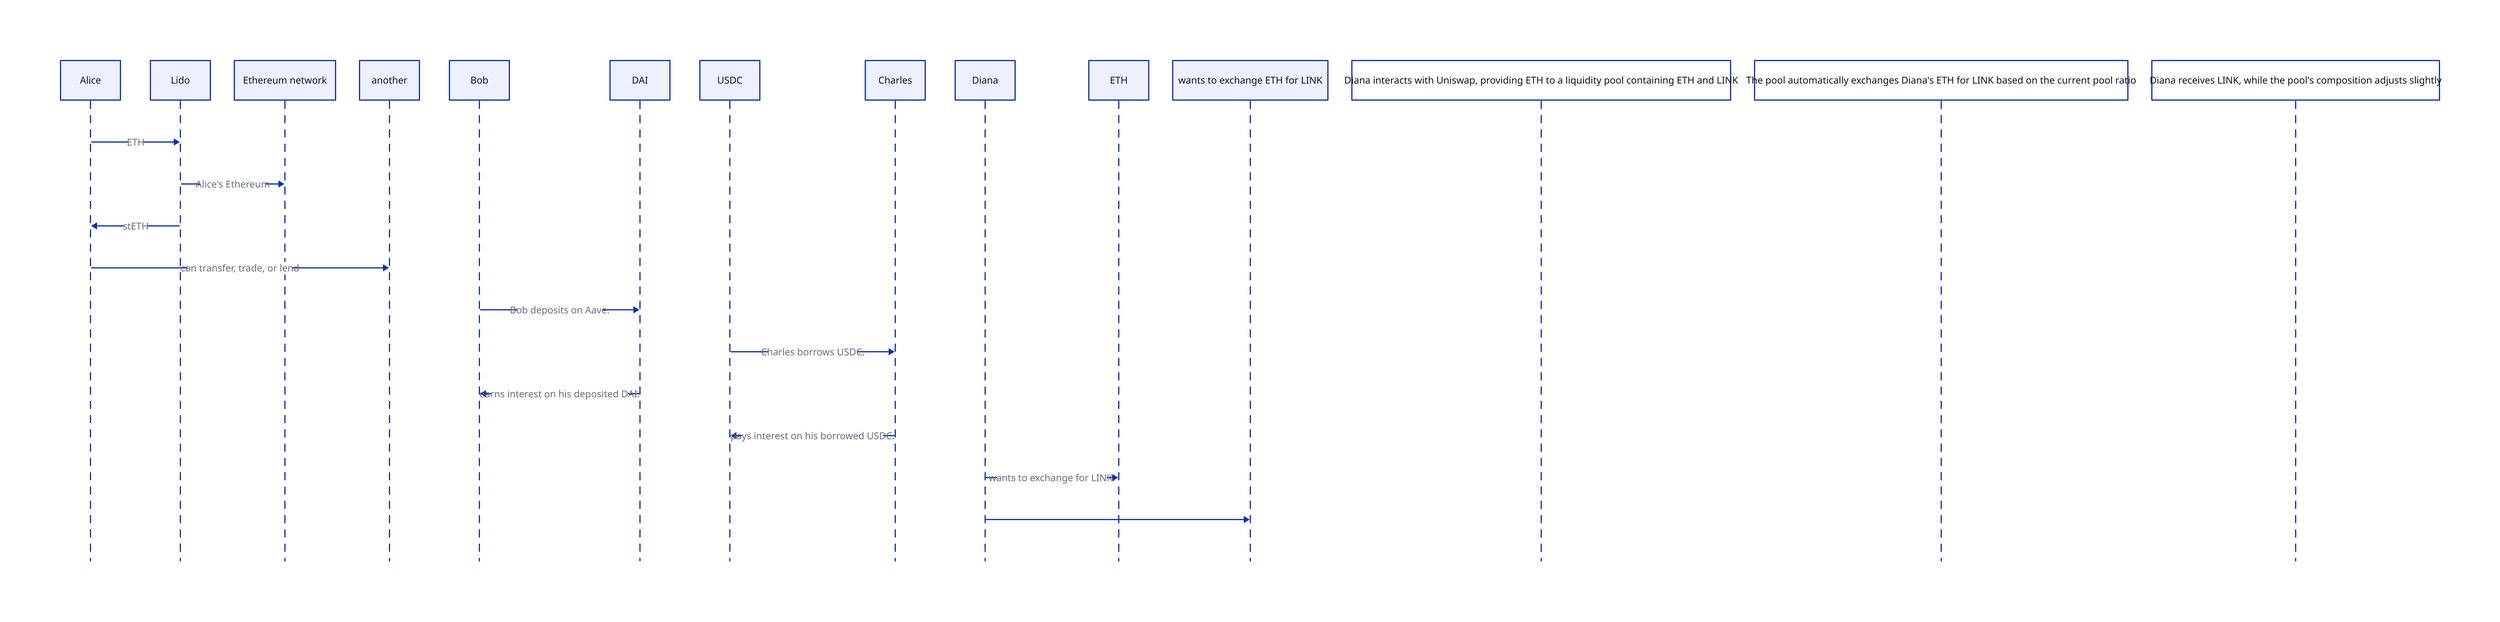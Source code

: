 shape : sequence_diagram
#Liquid Staking
Alice->Lido:ETH
Lido->Ethereum network:Alice's Ethereum
Lido->Alice :stETH
Alice->another:can transfer, trade, or lend

#Lending/Borrowing
Bob -> DAI :Bob deposits on Aave.
USDC->Charles :Charles borrows USDC.
DAI->Bob: earns interest on his deposited DAI.
Charles ->USDC:pays interest on his borrowed USDC.

Diana->ETH:wants to exchange  for LINK.
Diana ->wants to exchange ETH for LINK.
Diana interacts with Uniswap, providing ETH to a liquidity pool containing ETH and LINK.
The pool automatically exchanges Diana's ETH for LINK based on the current pool ratio.
Diana receives LINK, while the pool's composition adjusts slightly.


